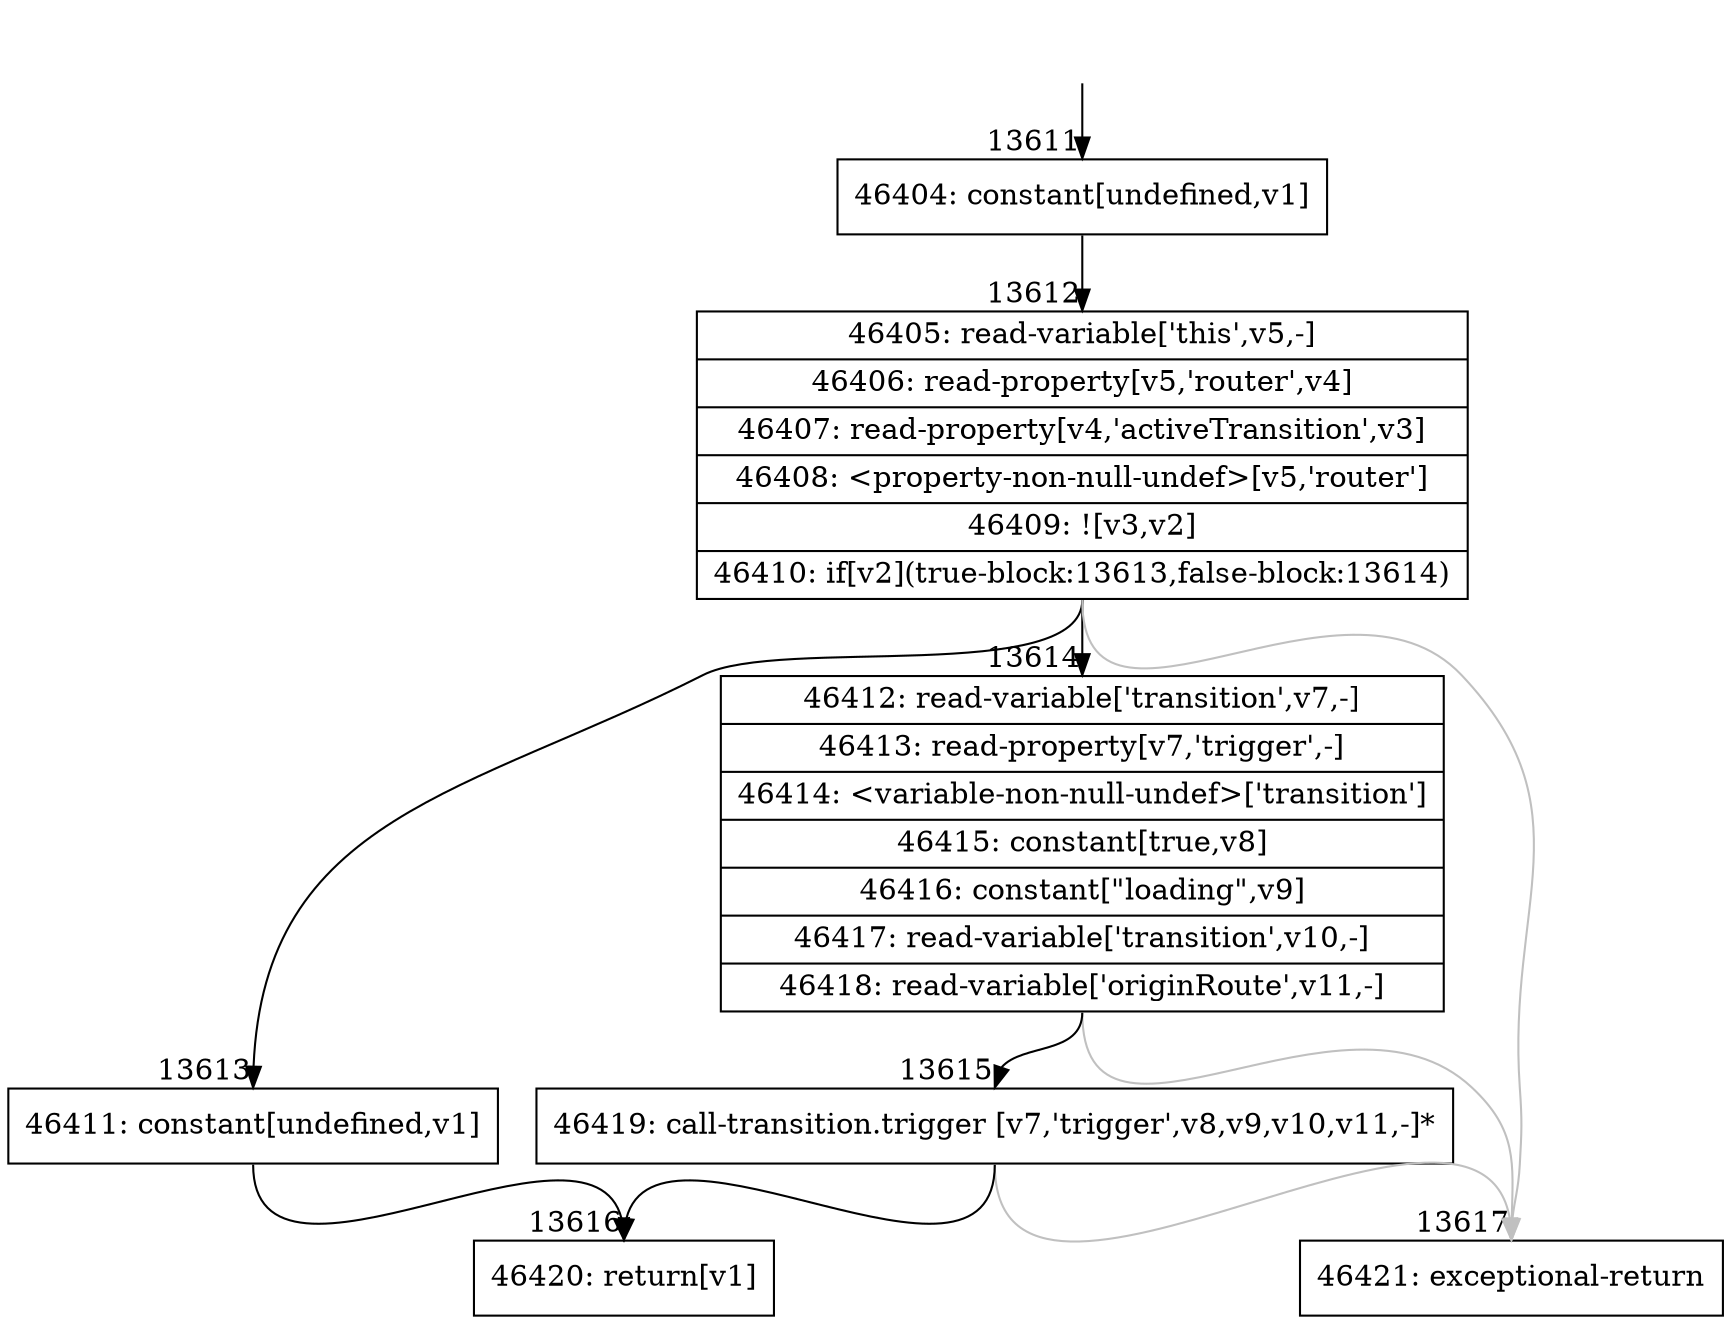 digraph {
rankdir="TD"
BB_entry1126[shape=none,label=""];
BB_entry1126 -> BB13611 [tailport=s, headport=n, headlabel="    13611"]
BB13611 [shape=record label="{46404: constant[undefined,v1]}" ] 
BB13611 -> BB13612 [tailport=s, headport=n, headlabel="      13612"]
BB13612 [shape=record label="{46405: read-variable['this',v5,-]|46406: read-property[v5,'router',v4]|46407: read-property[v4,'activeTransition',v3]|46408: \<property-non-null-undef\>[v5,'router']|46409: ![v3,v2]|46410: if[v2](true-block:13613,false-block:13614)}" ] 
BB13612 -> BB13613 [tailport=s, headport=n, headlabel="      13613"]
BB13612 -> BB13614 [tailport=s, headport=n, headlabel="      13614"]
BB13612 -> BB13617 [tailport=s, headport=n, color=gray, headlabel="      13617"]
BB13613 [shape=record label="{46411: constant[undefined,v1]}" ] 
BB13613 -> BB13616 [tailport=s, headport=n, headlabel="      13616"]
BB13614 [shape=record label="{46412: read-variable['transition',v7,-]|46413: read-property[v7,'trigger',-]|46414: \<variable-non-null-undef\>['transition']|46415: constant[true,v8]|46416: constant[\"loading\",v9]|46417: read-variable['transition',v10,-]|46418: read-variable['originRoute',v11,-]}" ] 
BB13614 -> BB13615 [tailport=s, headport=n, headlabel="      13615"]
BB13614 -> BB13617 [tailport=s, headport=n, color=gray]
BB13615 [shape=record label="{46419: call-transition.trigger [v7,'trigger',v8,v9,v10,v11,-]*}" ] 
BB13615 -> BB13616 [tailport=s, headport=n]
BB13615 -> BB13617 [tailport=s, headport=n, color=gray]
BB13616 [shape=record label="{46420: return[v1]}" ] 
BB13617 [shape=record label="{46421: exceptional-return}" ] 
//#$~ 25305
}
